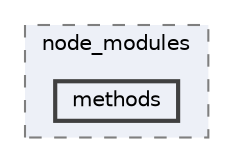 digraph "pkiclassroomrescheduler/src/main/frontend/node_modules/methods"
{
 // LATEX_PDF_SIZE
  bgcolor="transparent";
  edge [fontname=Helvetica,fontsize=10,labelfontname=Helvetica,labelfontsize=10];
  node [fontname=Helvetica,fontsize=10,shape=box,height=0.2,width=0.4];
  compound=true
  subgraph clusterdir_72953eda66ccb3a2722c28e1c3e6c23b {
    graph [ bgcolor="#edf0f7", pencolor="grey50", label="node_modules", fontname=Helvetica,fontsize=10 style="filled,dashed", URL="dir_72953eda66ccb3a2722c28e1c3e6c23b.html",tooltip=""]
  dir_e3898b7fa76984a2cbcd052a5dc6af6a [label="methods", fillcolor="#edf0f7", color="grey25", style="filled,bold", URL="dir_e3898b7fa76984a2cbcd052a5dc6af6a.html",tooltip=""];
  }
}
